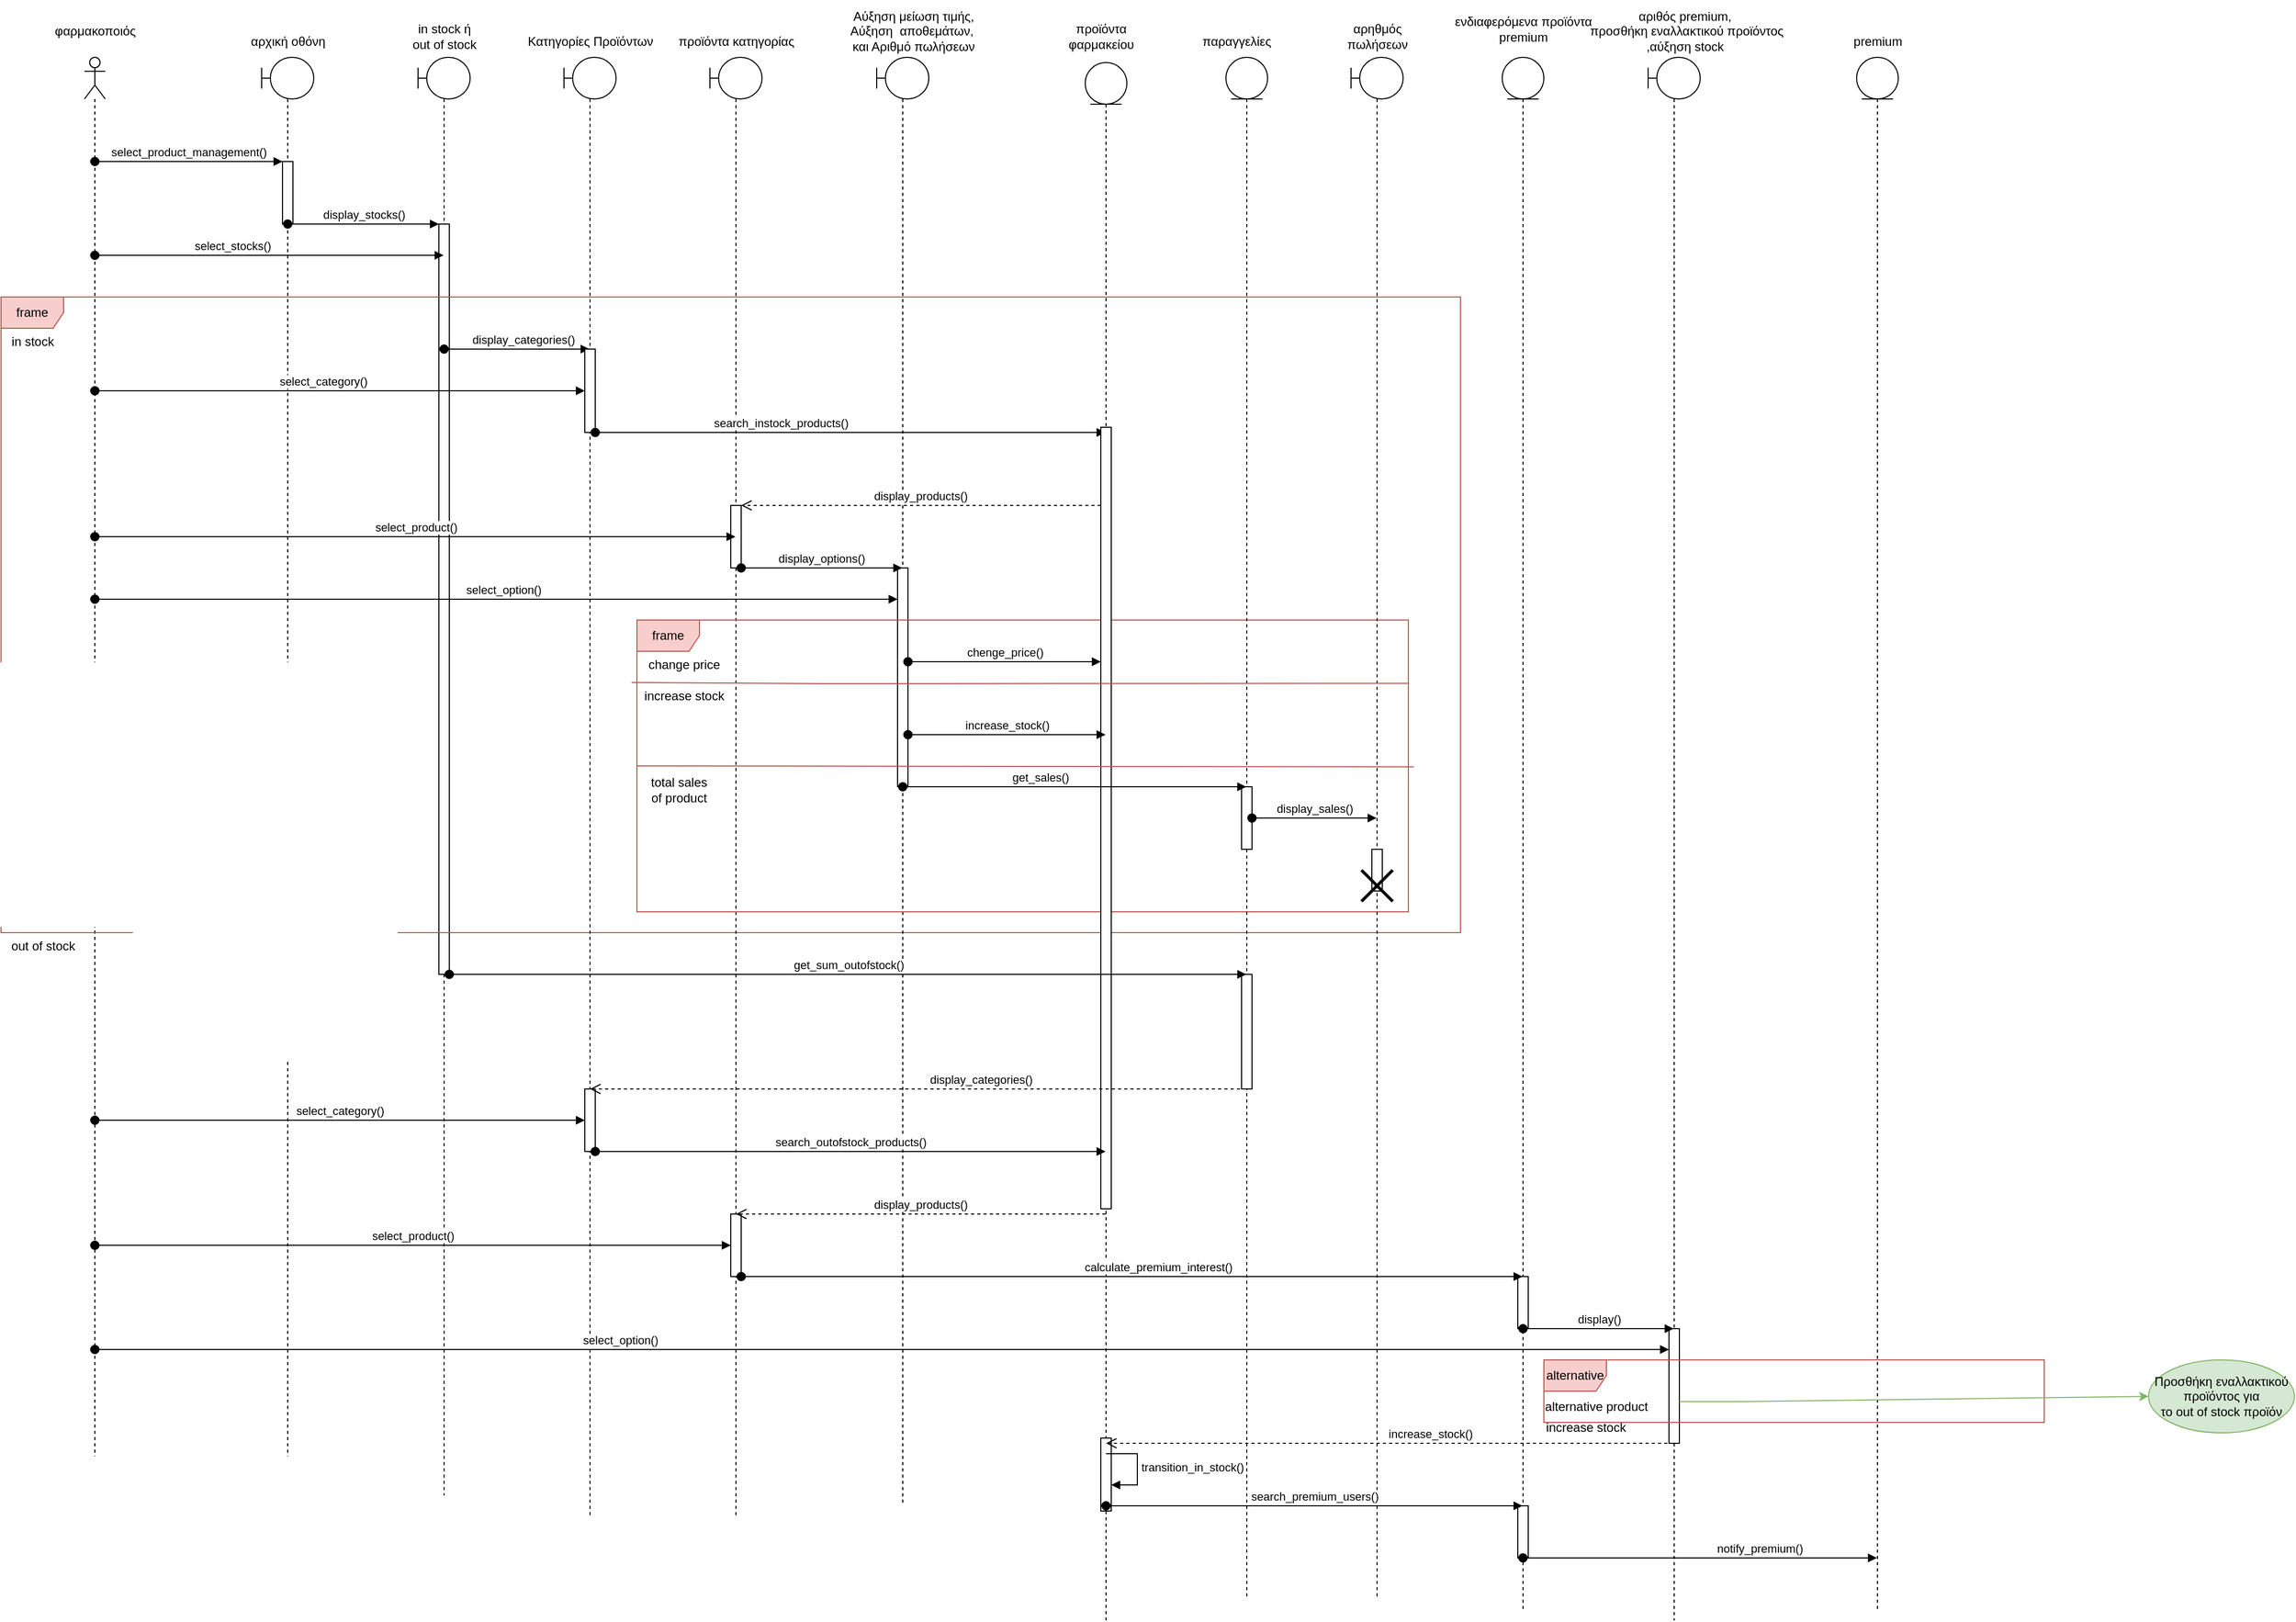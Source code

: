 <mxfile version="21.2.1" type="device">
  <diagram name="Page-1" id="7ZvuEQ80qFv35ahoECpq">
    <mxGraphModel dx="1371" dy="1713" grid="1" gridSize="10" guides="1" tooltips="1" connect="1" arrows="1" fold="1" page="1" pageScale="1" pageWidth="850" pageHeight="1100" math="0" shadow="0">
      <root>
        <mxCell id="0" />
        <mxCell id="1" parent="0" />
        <mxCell id="mjIF9ZXAO5rnZLR19kHG-1" value="" style="shape=umlLifeline;perimeter=lifelinePerimeter;whiteSpace=wrap;html=1;container=1;dropTarget=0;collapsible=0;recursiveResize=0;outlineConnect=0;portConstraint=eastwest;newEdgeStyle={&quot;edgeStyle&quot;:&quot;elbowEdgeStyle&quot;,&quot;elbow&quot;:&quot;vertical&quot;,&quot;curved&quot;:0,&quot;rounded&quot;:0};participant=umlActor;" parent="1" vertex="1">
          <mxGeometry x="60" y="40" width="20" height="1400" as="geometry" />
        </mxCell>
        <mxCell id="mjIF9ZXAO5rnZLR19kHG-2" value="" style="shape=umlLifeline;perimeter=lifelinePerimeter;whiteSpace=wrap;html=1;container=1;dropTarget=0;collapsible=0;recursiveResize=0;outlineConnect=0;portConstraint=eastwest;newEdgeStyle={&quot;edgeStyle&quot;:&quot;elbowEdgeStyle&quot;,&quot;elbow&quot;:&quot;vertical&quot;,&quot;curved&quot;:0,&quot;rounded&quot;:0};participant=umlBoundary;" parent="1" vertex="1">
          <mxGeometry x="230" y="40" width="50" height="1390" as="geometry" />
        </mxCell>
        <mxCell id="mjIF9ZXAO5rnZLR19kHG-5" value="" style="html=1;points=[];perimeter=orthogonalPerimeter;outlineConnect=0;targetShapes=umlLifeline;portConstraint=eastwest;newEdgeStyle={&quot;edgeStyle&quot;:&quot;elbowEdgeStyle&quot;,&quot;elbow&quot;:&quot;vertical&quot;,&quot;curved&quot;:0,&quot;rounded&quot;:0};" parent="mjIF9ZXAO5rnZLR19kHG-2" vertex="1">
          <mxGeometry x="20" y="100" width="10" height="60" as="geometry" />
        </mxCell>
        <mxCell id="mjIF9ZXAO5rnZLR19kHG-3" value="φαρμακοποιός" style="text;html=1;align=center;verticalAlign=middle;resizable=0;points=[];autosize=1;strokeColor=none;fillColor=none;" parent="1" vertex="1">
          <mxGeometry x="20" width="100" height="30" as="geometry" />
        </mxCell>
        <mxCell id="mjIF9ZXAO5rnZLR19kHG-4" value="αρχική οθόνη" style="text;html=1;align=center;verticalAlign=middle;resizable=0;points=[];autosize=1;strokeColor=none;fillColor=none;" parent="1" vertex="1">
          <mxGeometry x="210" y="10" width="90" height="30" as="geometry" />
        </mxCell>
        <mxCell id="mjIF9ZXAO5rnZLR19kHG-6" value="select_product_management()" style="html=1;verticalAlign=bottom;startArrow=oval;endArrow=block;startSize=8;edgeStyle=elbowEdgeStyle;elbow=vertical;curved=0;rounded=0;" parent="1" source="mjIF9ZXAO5rnZLR19kHG-1" target="mjIF9ZXAO5rnZLR19kHG-5" edge="1">
          <mxGeometry relative="1" as="geometry">
            <mxPoint x="140" y="140" as="sourcePoint" />
            <Array as="points">
              <mxPoint x="110" y="140" />
            </Array>
          </mxGeometry>
        </mxCell>
        <mxCell id="mjIF9ZXAO5rnZLR19kHG-7" value="" style="shape=umlLifeline;perimeter=lifelinePerimeter;whiteSpace=wrap;html=1;container=1;dropTarget=0;collapsible=0;recursiveResize=0;outlineConnect=0;portConstraint=eastwest;newEdgeStyle={&quot;edgeStyle&quot;:&quot;elbowEdgeStyle&quot;,&quot;elbow&quot;:&quot;vertical&quot;,&quot;curved&quot;:0,&quot;rounded&quot;:0};participant=umlBoundary;" parent="1" vertex="1">
          <mxGeometry x="380" y="40" width="50" height="1380" as="geometry" />
        </mxCell>
        <mxCell id="mjIF9ZXAO5rnZLR19kHG-9" value="" style="html=1;points=[];perimeter=orthogonalPerimeter;outlineConnect=0;targetShapes=umlLifeline;portConstraint=eastwest;newEdgeStyle={&quot;edgeStyle&quot;:&quot;elbowEdgeStyle&quot;,&quot;elbow&quot;:&quot;vertical&quot;,&quot;curved&quot;:0,&quot;rounded&quot;:0};" parent="mjIF9ZXAO5rnZLR19kHG-7" vertex="1">
          <mxGeometry x="20" y="160" width="10" height="720" as="geometry" />
        </mxCell>
        <mxCell id="mjIF9ZXAO5rnZLR19kHG-8" value="in stock ή &lt;br&gt;out of stock" style="text;html=1;align=center;verticalAlign=middle;resizable=0;points=[];autosize=1;strokeColor=none;fillColor=none;" parent="1" vertex="1">
          <mxGeometry x="365" width="80" height="40" as="geometry" />
        </mxCell>
        <mxCell id="mjIF9ZXAO5rnZLR19kHG-10" value="display_stocks()" style="html=1;verticalAlign=bottom;startArrow=oval;endArrow=block;startSize=8;edgeStyle=elbowEdgeStyle;elbow=vertical;curved=0;rounded=0;" parent="1" source="mjIF9ZXAO5rnZLR19kHG-2" target="mjIF9ZXAO5rnZLR19kHG-9" edge="1">
          <mxGeometry relative="1" as="geometry">
            <mxPoint x="340" y="200" as="sourcePoint" />
            <Array as="points">
              <mxPoint x="290" y="200" />
            </Array>
          </mxGeometry>
        </mxCell>
        <mxCell id="mjIF9ZXAO5rnZLR19kHG-11" value="frame" style="shape=umlFrame;whiteSpace=wrap;html=1;pointerEvents=0;fillColor=#f8cecc;strokeColor=#b85450;" parent="1" vertex="1">
          <mxGeometry x="-20" y="270" width="1400" height="610" as="geometry" />
        </mxCell>
        <mxCell id="mjIF9ZXAO5rnZLR19kHG-12" value="select_stocks()" style="html=1;verticalAlign=bottom;startArrow=oval;startFill=1;endArrow=block;startSize=8;edgeStyle=elbowEdgeStyle;elbow=vertical;curved=0;rounded=0;" parent="1" source="mjIF9ZXAO5rnZLR19kHG-1" target="mjIF9ZXAO5rnZLR19kHG-7" edge="1">
          <mxGeometry x="-0.221" width="60" relative="1" as="geometry">
            <mxPoint x="170" y="230" as="sourcePoint" />
            <mxPoint x="230" y="230" as="targetPoint" />
            <Array as="points">
              <mxPoint x="190" y="230" />
            </Array>
            <mxPoint x="1" as="offset" />
          </mxGeometry>
        </mxCell>
        <mxCell id="mjIF9ZXAO5rnZLR19kHG-13" value="in stock" style="text;html=1;align=center;verticalAlign=middle;resizable=0;points=[];autosize=1;strokeColor=none;fillColor=none;" parent="1" vertex="1">
          <mxGeometry x="-20" y="298" width="60" height="30" as="geometry" />
        </mxCell>
        <mxCell id="mjIF9ZXAO5rnZLR19kHG-16" value="display_categories()" style="html=1;verticalAlign=bottom;startArrow=oval;endArrow=block;startSize=8;edgeStyle=elbowEdgeStyle;elbow=vertical;curved=0;rounded=0;" parent="1" source="mjIF9ZXAO5rnZLR19kHG-7" target="mjIF9ZXAO5rnZLR19kHG-22" edge="1">
          <mxGeometry x="0.075" relative="1" as="geometry">
            <mxPoint x="480" y="320" as="sourcePoint" />
            <mxPoint x="530" y="320" as="targetPoint" />
            <Array as="points">
              <mxPoint x="440" y="320" />
            </Array>
            <mxPoint x="1" as="offset" />
          </mxGeometry>
        </mxCell>
        <mxCell id="mjIF9ZXAO5rnZLR19kHG-18" value="select_category()" style="html=1;verticalAlign=bottom;startArrow=oval;startFill=1;endArrow=block;startSize=8;edgeStyle=elbowEdgeStyle;elbow=vertical;curved=0;rounded=0;" parent="1" source="mjIF9ZXAO5rnZLR19kHG-1" target="mjIF9ZXAO5rnZLR19kHG-23" edge="1">
          <mxGeometry x="-0.073" width="60" relative="1" as="geometry">
            <mxPoint x="225" y="369.5" as="sourcePoint" />
            <mxPoint x="530" y="360" as="targetPoint" />
            <Array as="points">
              <mxPoint x="500" y="360" />
              <mxPoint x="520" y="360" />
            </Array>
            <mxPoint x="1" as="offset" />
          </mxGeometry>
        </mxCell>
        <mxCell id="mjIF9ZXAO5rnZLR19kHG-20" value="" style="shape=umlLifeline;perimeter=lifelinePerimeter;whiteSpace=wrap;html=1;container=1;dropTarget=0;collapsible=0;recursiveResize=0;outlineConnect=0;portConstraint=eastwest;newEdgeStyle={&quot;edgeStyle&quot;:&quot;elbowEdgeStyle&quot;,&quot;elbow&quot;:&quot;vertical&quot;,&quot;curved&quot;:0,&quot;rounded&quot;:0};participant=umlBoundary;" parent="1" vertex="1">
          <mxGeometry x="660" y="40" width="50" height="1400" as="geometry" />
        </mxCell>
        <mxCell id="mjIF9ZXAO5rnZLR19kHG-29" value="" style="html=1;points=[];perimeter=orthogonalPerimeter;outlineConnect=0;targetShapes=umlLifeline;portConstraint=eastwest;newEdgeStyle={&quot;edgeStyle&quot;:&quot;elbowEdgeStyle&quot;,&quot;elbow&quot;:&quot;vertical&quot;,&quot;curved&quot;:0,&quot;rounded&quot;:0};" parent="mjIF9ZXAO5rnZLR19kHG-20" vertex="1">
          <mxGeometry x="20" y="430" width="10" height="60" as="geometry" />
        </mxCell>
        <mxCell id="mjIF9ZXAO5rnZLR19kHG-71" value="" style="html=1;points=[];perimeter=orthogonalPerimeter;outlineConnect=0;targetShapes=umlLifeline;portConstraint=eastwest;newEdgeStyle={&quot;edgeStyle&quot;:&quot;elbowEdgeStyle&quot;,&quot;elbow&quot;:&quot;vertical&quot;,&quot;curved&quot;:0,&quot;rounded&quot;:0};" parent="mjIF9ZXAO5rnZLR19kHG-20" vertex="1">
          <mxGeometry x="20" y="1110" width="10" height="60" as="geometry" />
        </mxCell>
        <mxCell id="mjIF9ZXAO5rnZLR19kHG-22" value="" style="shape=umlLifeline;perimeter=lifelinePerimeter;whiteSpace=wrap;html=1;container=1;dropTarget=0;collapsible=0;recursiveResize=0;outlineConnect=0;portConstraint=eastwest;newEdgeStyle={&quot;edgeStyle&quot;:&quot;elbowEdgeStyle&quot;,&quot;elbow&quot;:&quot;vertical&quot;,&quot;curved&quot;:0,&quot;rounded&quot;:0};participant=umlBoundary;" parent="1" vertex="1">
          <mxGeometry x="520" y="40" width="50" height="1400" as="geometry" />
        </mxCell>
        <mxCell id="mjIF9ZXAO5rnZLR19kHG-23" value="" style="html=1;points=[];perimeter=orthogonalPerimeter;outlineConnect=0;targetShapes=umlLifeline;portConstraint=eastwest;newEdgeStyle={&quot;edgeStyle&quot;:&quot;elbowEdgeStyle&quot;,&quot;elbow&quot;:&quot;vertical&quot;,&quot;curved&quot;:0,&quot;rounded&quot;:0};" parent="mjIF9ZXAO5rnZLR19kHG-22" vertex="1">
          <mxGeometry x="20" y="280" width="10" height="80" as="geometry" />
        </mxCell>
        <mxCell id="mjIF9ZXAO5rnZLR19kHG-63" value="" style="html=1;points=[];perimeter=orthogonalPerimeter;outlineConnect=0;targetShapes=umlLifeline;portConstraint=eastwest;newEdgeStyle={&quot;edgeStyle&quot;:&quot;elbowEdgeStyle&quot;,&quot;elbow&quot;:&quot;vertical&quot;,&quot;curved&quot;:0,&quot;rounded&quot;:0};" parent="mjIF9ZXAO5rnZLR19kHG-22" vertex="1">
          <mxGeometry x="20" y="990" width="10" height="60" as="geometry" />
        </mxCell>
        <mxCell id="mjIF9ZXAO5rnZLR19kHG-24" value="Κατηγορίες Προϊόντων" style="text;html=1;align=center;verticalAlign=middle;resizable=0;points=[];autosize=1;strokeColor=none;fillColor=none;" parent="1" vertex="1">
          <mxGeometry x="475" y="10" width="140" height="30" as="geometry" />
        </mxCell>
        <mxCell id="mjIF9ZXAO5rnZLR19kHG-26" value="search_instock_products()" style="html=1;verticalAlign=bottom;startArrow=oval;startFill=1;endArrow=block;startSize=8;edgeStyle=elbowEdgeStyle;elbow=vertical;curved=0;rounded=0;" parent="1" source="mjIF9ZXAO5rnZLR19kHG-23" target="mjIF9ZXAO5rnZLR19kHG-38" edge="1">
          <mxGeometry x="-0.275" width="60" relative="1" as="geometry">
            <mxPoint x="590" y="400" as="sourcePoint" />
            <mxPoint x="650" y="400" as="targetPoint" />
            <Array as="points">
              <mxPoint x="660" y="400" />
            </Array>
            <mxPoint as="offset" />
          </mxGeometry>
        </mxCell>
        <mxCell id="mjIF9ZXAO5rnZLR19kHG-30" value="select_product()" style="html=1;verticalAlign=bottom;startArrow=oval;startFill=1;endArrow=block;startSize=8;edgeStyle=elbowEdgeStyle;elbow=vertical;curved=0;rounded=0;" parent="1" source="mjIF9ZXAO5rnZLR19kHG-1" target="mjIF9ZXAO5rnZLR19kHG-20" edge="1">
          <mxGeometry width="60" relative="1" as="geometry">
            <mxPoint x="630" y="510" as="sourcePoint" />
            <mxPoint x="690" y="510" as="targetPoint" />
            <Array as="points">
              <mxPoint x="550" y="500" />
              <mxPoint x="520" y="490" />
              <mxPoint x="180" y="430" />
            </Array>
          </mxGeometry>
        </mxCell>
        <mxCell id="mjIF9ZXAO5rnZLR19kHG-31" value="προϊόντα κατηγορίας" style="text;html=1;align=center;verticalAlign=middle;resizable=0;points=[];autosize=1;strokeColor=none;fillColor=none;" parent="1" vertex="1">
          <mxGeometry x="620" y="10" width="130" height="30" as="geometry" />
        </mxCell>
        <mxCell id="mjIF9ZXAO5rnZLR19kHG-32" value="" style="shape=umlLifeline;perimeter=lifelinePerimeter;whiteSpace=wrap;html=1;container=1;dropTarget=0;collapsible=0;recursiveResize=0;outlineConnect=0;portConstraint=eastwest;newEdgeStyle={&quot;edgeStyle&quot;:&quot;elbowEdgeStyle&quot;,&quot;elbow&quot;:&quot;vertical&quot;,&quot;curved&quot;:0,&quot;rounded&quot;:0};participant=umlBoundary;" parent="1" vertex="1">
          <mxGeometry x="820" y="40" width="50" height="1390" as="geometry" />
        </mxCell>
        <mxCell id="mjIF9ZXAO5rnZLR19kHG-35" value="" style="html=1;points=[];perimeter=orthogonalPerimeter;outlineConnect=0;targetShapes=umlLifeline;portConstraint=eastwest;newEdgeStyle={&quot;edgeStyle&quot;:&quot;elbowEdgeStyle&quot;,&quot;elbow&quot;:&quot;vertical&quot;,&quot;curved&quot;:0,&quot;rounded&quot;:0};" parent="mjIF9ZXAO5rnZLR19kHG-32" vertex="1">
          <mxGeometry x="20" y="490" width="10" height="210" as="geometry" />
        </mxCell>
        <mxCell id="mjIF9ZXAO5rnZLR19kHG-33" value="Αύξηση μείωση τιμής,&lt;br&gt;&amp;nbsp;Αύξηση&amp;nbsp; αποθεμάτων,&amp;nbsp;&lt;span style=&quot;border-color: var(--border-color);&quot; lang=&quot;EL&quot;&gt;&amp;nbsp;&lt;br&gt;και Αριθμό πωλήσεων&lt;/span&gt;" style="text;html=1;align=center;verticalAlign=middle;resizable=0;points=[];autosize=1;strokeColor=none;fillColor=none;" parent="1" vertex="1">
          <mxGeometry x="780" y="-15" width="150" height="60" as="geometry" />
        </mxCell>
        <mxCell id="mjIF9ZXAO5rnZLR19kHG-34" value="display_options()" style="html=1;verticalAlign=bottom;startArrow=oval;startFill=1;endArrow=block;startSize=8;edgeStyle=elbowEdgeStyle;elbow=vertical;curved=0;rounded=0;" parent="1" source="mjIF9ZXAO5rnZLR19kHG-29" target="mjIF9ZXAO5rnZLR19kHG-32" edge="1">
          <mxGeometry x="-0.004" width="60" relative="1" as="geometry">
            <mxPoint x="870" y="530" as="sourcePoint" />
            <mxPoint x="850" y="500" as="targetPoint" />
            <Array as="points">
              <mxPoint x="810" y="530" />
            </Array>
            <mxPoint as="offset" />
          </mxGeometry>
        </mxCell>
        <mxCell id="mjIF9ZXAO5rnZLR19kHG-36" value="select_option()" style="html=1;verticalAlign=bottom;startArrow=oval;startFill=1;endArrow=block;startSize=8;edgeStyle=elbowEdgeStyle;elbow=vertical;curved=0;rounded=0;" parent="1" source="mjIF9ZXAO5rnZLR19kHG-1" target="mjIF9ZXAO5rnZLR19kHG-35" edge="1">
          <mxGeometry x="0.014" width="60" relative="1" as="geometry">
            <mxPoint x="330" y="580" as="sourcePoint" />
            <mxPoint x="850" y="560" as="targetPoint" />
            <Array as="points">
              <mxPoint x="790" y="560" />
              <mxPoint x="830" y="570" />
              <mxPoint x="830" y="520" />
              <mxPoint x="890" y="560" />
            </Array>
            <mxPoint x="1" as="offset" />
          </mxGeometry>
        </mxCell>
        <mxCell id="mjIF9ZXAO5rnZLR19kHG-37" value="frame" style="shape=umlFrame;whiteSpace=wrap;html=1;pointerEvents=0;fillColor=#f8cecc;strokeColor=#b85450;" parent="1" vertex="1">
          <mxGeometry x="590" y="580" width="740" height="280" as="geometry" />
        </mxCell>
        <mxCell id="mjIF9ZXAO5rnZLR19kHG-38" value="" style="shape=umlLifeline;perimeter=lifelinePerimeter;whiteSpace=wrap;html=1;container=1;dropTarget=0;collapsible=0;recursiveResize=0;outlineConnect=0;portConstraint=eastwest;newEdgeStyle={&quot;edgeStyle&quot;:&quot;elbowEdgeStyle&quot;,&quot;elbow&quot;:&quot;vertical&quot;,&quot;curved&quot;:0,&quot;rounded&quot;:0};participant=umlEntity;" parent="1" vertex="1">
          <mxGeometry x="1020" y="45" width="40" height="1495" as="geometry" />
        </mxCell>
        <mxCell id="mjIF9ZXAO5rnZLR19kHG-65" value="" style="html=1;points=[];perimeter=orthogonalPerimeter;outlineConnect=0;targetShapes=umlLifeline;portConstraint=eastwest;newEdgeStyle={&quot;edgeStyle&quot;:&quot;elbowEdgeStyle&quot;,&quot;elbow&quot;:&quot;vertical&quot;,&quot;curved&quot;:0,&quot;rounded&quot;:0};" parent="mjIF9ZXAO5rnZLR19kHG-38" vertex="1">
          <mxGeometry x="15" y="350" width="10" height="750" as="geometry" />
        </mxCell>
        <mxCell id="mjIF9ZXAO5rnZLR19kHG-84" value="" style="html=1;points=[];perimeter=orthogonalPerimeter;outlineConnect=0;targetShapes=umlLifeline;portConstraint=eastwest;newEdgeStyle={&quot;edgeStyle&quot;:&quot;elbowEdgeStyle&quot;,&quot;elbow&quot;:&quot;vertical&quot;,&quot;curved&quot;:0,&quot;rounded&quot;:0};" parent="mjIF9ZXAO5rnZLR19kHG-38" vertex="1">
          <mxGeometry x="15" y="1320" width="10" height="70" as="geometry" />
        </mxCell>
        <mxCell id="mjIF9ZXAO5rnZLR19kHG-39" value="προϊόντα&lt;br style=&quot;border-color: var(--border-color);&quot;&gt;&lt;span style=&quot;&quot;&gt;φαρμακείου&lt;/span&gt;" style="text;html=1;align=center;verticalAlign=middle;resizable=0;points=[];autosize=1;strokeColor=none;fillColor=none;" parent="1" vertex="1">
          <mxGeometry x="990" width="90" height="40" as="geometry" />
        </mxCell>
        <mxCell id="mjIF9ZXAO5rnZLR19kHG-40" value="chenge_price()" style="html=1;verticalAlign=bottom;startArrow=oval;startFill=1;endArrow=block;startSize=8;edgeStyle=elbowEdgeStyle;elbow=vertical;curved=0;rounded=0;" parent="1" source="mjIF9ZXAO5rnZLR19kHG-35" edge="1">
          <mxGeometry width="60" relative="1" as="geometry">
            <mxPoint x="1020" y="610" as="sourcePoint" />
            <mxPoint x="1035" y="620" as="targetPoint" />
            <Array as="points">
              <mxPoint x="990" y="620" />
              <mxPoint x="1090" y="610" />
            </Array>
          </mxGeometry>
        </mxCell>
        <mxCell id="mjIF9ZXAO5rnZLR19kHG-42" value="increase_stock()" style="html=1;verticalAlign=bottom;startArrow=oval;startFill=1;endArrow=block;startSize=8;edgeStyle=elbowEdgeStyle;elbow=vertical;curved=0;rounded=0;" parent="1" source="mjIF9ZXAO5rnZLR19kHG-35" target="mjIF9ZXAO5rnZLR19kHG-38" edge="1">
          <mxGeometry width="60" relative="1" as="geometry">
            <mxPoint x="1000" y="670" as="sourcePoint" />
            <mxPoint x="1060" y="670" as="targetPoint" />
            <Array as="points">
              <mxPoint x="1010" y="690" />
              <mxPoint x="1080" y="690" />
              <mxPoint x="1040" y="700" />
              <mxPoint x="1090" y="660" />
            </Array>
          </mxGeometry>
        </mxCell>
        <mxCell id="mjIF9ZXAO5rnZLR19kHG-43" value="" style="shape=umlLifeline;perimeter=lifelinePerimeter;whiteSpace=wrap;html=1;container=1;dropTarget=0;collapsible=0;recursiveResize=0;outlineConnect=0;portConstraint=eastwest;newEdgeStyle={&quot;edgeStyle&quot;:&quot;elbowEdgeStyle&quot;,&quot;elbow&quot;:&quot;vertical&quot;,&quot;curved&quot;:0,&quot;rounded&quot;:0};participant=umlEntity;" parent="1" vertex="1">
          <mxGeometry x="1155" y="40" width="40" height="1480" as="geometry" />
        </mxCell>
        <mxCell id="mjIF9ZXAO5rnZLR19kHG-46" value="" style="html=1;points=[];perimeter=orthogonalPerimeter;outlineConnect=0;targetShapes=umlLifeline;portConstraint=eastwest;newEdgeStyle={&quot;edgeStyle&quot;:&quot;elbowEdgeStyle&quot;,&quot;elbow&quot;:&quot;vertical&quot;,&quot;curved&quot;:0,&quot;rounded&quot;:0};" parent="mjIF9ZXAO5rnZLR19kHG-43" vertex="1">
          <mxGeometry x="15" y="700" width="10" height="60" as="geometry" />
        </mxCell>
        <mxCell id="mjIF9ZXAO5rnZLR19kHG-68" value="" style="html=1;points=[];perimeter=orthogonalPerimeter;outlineConnect=0;targetShapes=umlLifeline;portConstraint=eastwest;newEdgeStyle={&quot;edgeStyle&quot;:&quot;elbowEdgeStyle&quot;,&quot;elbow&quot;:&quot;vertical&quot;,&quot;curved&quot;:0,&quot;rounded&quot;:0};" parent="mjIF9ZXAO5rnZLR19kHG-43" vertex="1">
          <mxGeometry x="15" y="880" width="10" height="110" as="geometry" />
        </mxCell>
        <mxCell id="mjIF9ZXAO5rnZLR19kHG-44" value="παραγγελίες" style="text;html=1;align=center;verticalAlign=middle;resizable=0;points=[];autosize=1;strokeColor=none;fillColor=none;" parent="1" vertex="1">
          <mxGeometry x="1120" y="10" width="90" height="30" as="geometry" />
        </mxCell>
        <mxCell id="mjIF9ZXAO5rnZLR19kHG-45" value="get_sales()" style="html=1;verticalAlign=bottom;startArrow=oval;startFill=1;endArrow=block;startSize=8;edgeStyle=elbowEdgeStyle;elbow=vertical;curved=0;rounded=0;" parent="1" source="mjIF9ZXAO5rnZLR19kHG-32" target="mjIF9ZXAO5rnZLR19kHG-43" edge="1">
          <mxGeometry x="-0.204" width="60" relative="1" as="geometry">
            <mxPoint x="1000" y="740" as="sourcePoint" />
            <mxPoint x="1060" y="740" as="targetPoint" />
            <Array as="points">
              <mxPoint x="1140" y="740" />
            </Array>
            <mxPoint x="1" as="offset" />
          </mxGeometry>
        </mxCell>
        <mxCell id="mjIF9ZXAO5rnZLR19kHG-47" value="" style="shape=umlLifeline;perimeter=lifelinePerimeter;whiteSpace=wrap;html=1;container=1;dropTarget=0;collapsible=0;recursiveResize=0;outlineConnect=0;portConstraint=eastwest;newEdgeStyle={&quot;edgeStyle&quot;:&quot;elbowEdgeStyle&quot;,&quot;elbow&quot;:&quot;vertical&quot;,&quot;curved&quot;:0,&quot;rounded&quot;:0};participant=umlBoundary;" parent="1" vertex="1">
          <mxGeometry x="1275" y="40" width="50" height="1480" as="geometry" />
        </mxCell>
        <mxCell id="mjIF9ZXAO5rnZLR19kHG-50" value="" style="html=1;points=[];perimeter=orthogonalPerimeter;outlineConnect=0;targetShapes=umlLifeline;portConstraint=eastwest;newEdgeStyle={&quot;edgeStyle&quot;:&quot;elbowEdgeStyle&quot;,&quot;elbow&quot;:&quot;vertical&quot;,&quot;curved&quot;:0,&quot;rounded&quot;:0};" parent="mjIF9ZXAO5rnZLR19kHG-47" vertex="1">
          <mxGeometry x="20" y="760" width="10" height="40" as="geometry" />
        </mxCell>
        <mxCell id="mjIF9ZXAO5rnZLR19kHG-51" value="" style="shape=umlDestroy;whiteSpace=wrap;html=1;strokeWidth=3;targetShapes=umlLifeline;" parent="mjIF9ZXAO5rnZLR19kHG-47" vertex="1">
          <mxGeometry x="10" y="780" width="30" height="30" as="geometry" />
        </mxCell>
        <mxCell id="mjIF9ZXAO5rnZLR19kHG-48" value="αρηθμός &lt;br&gt;πωλήσεων" style="text;html=1;align=center;verticalAlign=middle;resizable=0;points=[];autosize=1;strokeColor=none;fillColor=none;" parent="1" vertex="1">
          <mxGeometry x="1260" width="80" height="40" as="geometry" />
        </mxCell>
        <mxCell id="mjIF9ZXAO5rnZLR19kHG-49" value="display_sales()" style="html=1;verticalAlign=bottom;startArrow=oval;startFill=1;endArrow=block;startSize=8;edgeStyle=elbowEdgeStyle;elbow=vertical;curved=0;rounded=0;" parent="1" source="mjIF9ZXAO5rnZLR19kHG-46" target="mjIF9ZXAO5rnZLR19kHG-47" edge="1">
          <mxGeometry width="60" relative="1" as="geometry">
            <mxPoint x="1260" y="800" as="sourcePoint" />
            <mxPoint x="1320" y="800" as="targetPoint" />
            <Array as="points">
              <mxPoint x="1300" y="800" />
            </Array>
          </mxGeometry>
        </mxCell>
        <mxCell id="mjIF9ZXAO5rnZLR19kHG-52" value="" style="endArrow=none;html=1;rounded=0;entryX=1.001;entryY=0.217;entryDx=0;entryDy=0;entryPerimeter=0;fillColor=#f8cecc;strokeColor=#b85450;exitX=-0.007;exitY=0.214;exitDx=0;exitDy=0;exitPerimeter=0;" parent="1" source="mjIF9ZXAO5rnZLR19kHG-37" target="mjIF9ZXAO5rnZLR19kHG-37" edge="1">
          <mxGeometry width="50" height="50" relative="1" as="geometry">
            <mxPoint x="710" y="640" as="sourcePoint" />
            <mxPoint x="1000" y="760" as="targetPoint" />
            <Array as="points">
              <mxPoint x="770" y="641" />
            </Array>
          </mxGeometry>
        </mxCell>
        <mxCell id="mjIF9ZXAO5rnZLR19kHG-53" value="" style="endArrow=none;html=1;rounded=0;exitX=0;exitY=0.5;exitDx=0;exitDy=0;exitPerimeter=0;entryX=1.007;entryY=0.503;entryDx=0;entryDy=0;entryPerimeter=0;fillColor=#f8cecc;strokeColor=#b85450;" parent="1" source="mjIF9ZXAO5rnZLR19kHG-37" target="mjIF9ZXAO5rnZLR19kHG-37" edge="1">
          <mxGeometry width="50" height="50" relative="1" as="geometry">
            <mxPoint x="850" y="810" as="sourcePoint" />
            <mxPoint x="900" y="760" as="targetPoint" />
          </mxGeometry>
        </mxCell>
        <mxCell id="mjIF9ZXAO5rnZLR19kHG-54" value="change price" style="text;html=1;align=center;verticalAlign=middle;resizable=0;points=[];autosize=1;strokeColor=none;fillColor=none;" parent="1" vertex="1">
          <mxGeometry x="590" y="608" width="90" height="30" as="geometry" />
        </mxCell>
        <mxCell id="mjIF9ZXAO5rnZLR19kHG-55" value="increase stock" style="text;html=1;align=center;verticalAlign=middle;resizable=0;points=[];autosize=1;strokeColor=none;fillColor=none;" parent="1" vertex="1">
          <mxGeometry x="585" y="638" width="100" height="30" as="geometry" />
        </mxCell>
        <mxCell id="mjIF9ZXAO5rnZLR19kHG-56" value="total sales&lt;br&gt;of product" style="text;html=1;align=center;verticalAlign=middle;resizable=0;points=[];autosize=1;strokeColor=none;fillColor=none;" parent="1" vertex="1">
          <mxGeometry x="590" y="723" width="80" height="40" as="geometry" />
        </mxCell>
        <mxCell id="mjIF9ZXAO5rnZLR19kHG-57" value="get_sum_outofstock()" style="html=1;verticalAlign=bottom;startArrow=oval;startFill=1;endArrow=block;startSize=8;edgeStyle=elbowEdgeStyle;elbow=vertical;curved=0;rounded=0;" parent="1" source="mjIF9ZXAO5rnZLR19kHG-9" target="mjIF9ZXAO5rnZLR19kHG-43" edge="1">
          <mxGeometry width="60" relative="1" as="geometry">
            <mxPoint x="610" y="920" as="sourcePoint" />
            <mxPoint x="670" y="920" as="targetPoint" />
            <Array as="points">
              <mxPoint x="490" y="920" />
              <mxPoint x="1070" y="900" />
              <mxPoint x="1100" y="1020" />
              <mxPoint x="1130" y="640" />
            </Array>
          </mxGeometry>
        </mxCell>
        <mxCell id="mjIF9ZXAO5rnZLR19kHG-60" value="out of stock" style="text;html=1;align=center;verticalAlign=middle;resizable=0;points=[];autosize=1;strokeColor=none;fillColor=none;" parent="1" vertex="1">
          <mxGeometry x="-20" y="878" width="80" height="30" as="geometry" />
        </mxCell>
        <mxCell id="mjIF9ZXAO5rnZLR19kHG-62" value="display_categories()" style="html=1;verticalAlign=bottom;endArrow=open;dashed=1;endSize=8;edgeStyle=elbowEdgeStyle;elbow=vertical;curved=0;rounded=0;" parent="1" source="mjIF9ZXAO5rnZLR19kHG-43" target="mjIF9ZXAO5rnZLR19kHG-22" edge="1">
          <mxGeometry x="-0.19" relative="1" as="geometry">
            <mxPoint x="1035" y="1030" as="sourcePoint" />
            <mxPoint x="880" y="1030" as="targetPoint" />
            <Array as="points">
              <mxPoint x="980" y="1030" />
              <mxPoint x="620" y="1020" />
            </Array>
            <mxPoint as="offset" />
          </mxGeometry>
        </mxCell>
        <mxCell id="mjIF9ZXAO5rnZLR19kHG-64" value="select_category()" style="html=1;verticalAlign=bottom;startArrow=oval;startFill=1;endArrow=block;startSize=8;edgeStyle=elbowEdgeStyle;elbow=vertical;curved=0;rounded=0;" parent="1" source="mjIF9ZXAO5rnZLR19kHG-1" target="mjIF9ZXAO5rnZLR19kHG-63" edge="1">
          <mxGeometry width="60" relative="1" as="geometry">
            <mxPoint x="140" y="1130" as="sourcePoint" />
            <mxPoint x="200" y="1130" as="targetPoint" />
          </mxGeometry>
        </mxCell>
        <mxCell id="mjIF9ZXAO5rnZLR19kHG-66" value="display_products()" style="html=1;verticalAlign=bottom;endArrow=open;dashed=1;endSize=8;edgeStyle=elbowEdgeStyle;elbow=vertical;curved=0;rounded=0;" parent="1" source="mjIF9ZXAO5rnZLR19kHG-65" target="mjIF9ZXAO5rnZLR19kHG-29" edge="1">
          <mxGeometry x="0.004" relative="1" as="geometry">
            <mxPoint x="980" y="450" as="sourcePoint" />
            <mxPoint x="900" y="450" as="targetPoint" />
            <Array as="points">
              <mxPoint x="983" y="470" />
            </Array>
            <mxPoint as="offset" />
          </mxGeometry>
        </mxCell>
        <mxCell id="mjIF9ZXAO5rnZLR19kHG-69" value="search_outofstock_products()" style="html=1;verticalAlign=bottom;startArrow=oval;startFill=1;endArrow=block;startSize=8;edgeStyle=elbowEdgeStyle;elbow=vertical;curved=0;rounded=0;" parent="1" source="mjIF9ZXAO5rnZLR19kHG-63" target="mjIF9ZXAO5rnZLR19kHG-38" edge="1">
          <mxGeometry width="60" relative="1" as="geometry">
            <mxPoint x="720" y="1090" as="sourcePoint" />
            <mxPoint x="780" y="1090" as="targetPoint" />
            <Array as="points">
              <mxPoint x="900" y="1090" />
            </Array>
          </mxGeometry>
        </mxCell>
        <mxCell id="mjIF9ZXAO5rnZLR19kHG-70" value="display_products()" style="html=1;verticalAlign=bottom;endArrow=open;dashed=1;endSize=8;edgeStyle=elbowEdgeStyle;elbow=vertical;curved=0;rounded=0;" parent="1" source="mjIF9ZXAO5rnZLR19kHG-38" target="mjIF9ZXAO5rnZLR19kHG-20" edge="1">
          <mxGeometry relative="1" as="geometry">
            <mxPoint x="970" y="1140" as="sourcePoint" />
            <mxPoint x="890" y="1140" as="targetPoint" />
            <Array as="points">
              <mxPoint x="1000" y="1150" />
              <mxPoint x="1020" y="1150" />
              <mxPoint x="820" y="1140" />
            </Array>
          </mxGeometry>
        </mxCell>
        <mxCell id="mjIF9ZXAO5rnZLR19kHG-72" value="select_product()" style="html=1;verticalAlign=bottom;startArrow=oval;startFill=1;endArrow=block;startSize=8;edgeStyle=elbowEdgeStyle;elbow=vertical;curved=0;rounded=0;" parent="1" source="mjIF9ZXAO5rnZLR19kHG-1" target="mjIF9ZXAO5rnZLR19kHG-71" edge="1">
          <mxGeometry width="60" relative="1" as="geometry">
            <mxPoint x="190" y="1130" as="sourcePoint" />
            <mxPoint x="250" y="1130" as="targetPoint" />
          </mxGeometry>
        </mxCell>
        <mxCell id="mjIF9ZXAO5rnZLR19kHG-73" value="" style="shape=umlLifeline;perimeter=lifelinePerimeter;whiteSpace=wrap;html=1;container=1;dropTarget=0;collapsible=0;recursiveResize=0;outlineConnect=0;portConstraint=eastwest;newEdgeStyle={&quot;edgeStyle&quot;:&quot;elbowEdgeStyle&quot;,&quot;elbow&quot;:&quot;vertical&quot;,&quot;curved&quot;:0,&quot;rounded&quot;:0};participant=umlEntity;" parent="1" vertex="1">
          <mxGeometry x="1420" y="40" width="40" height="1490" as="geometry" />
        </mxCell>
        <mxCell id="mjIF9ZXAO5rnZLR19kHG-76" value="" style="html=1;points=[];perimeter=orthogonalPerimeter;outlineConnect=0;targetShapes=umlLifeline;portConstraint=eastwest;newEdgeStyle={&quot;edgeStyle&quot;:&quot;elbowEdgeStyle&quot;,&quot;elbow&quot;:&quot;vertical&quot;,&quot;curved&quot;:0,&quot;rounded&quot;:0};" parent="mjIF9ZXAO5rnZLR19kHG-73" vertex="1">
          <mxGeometry x="15" y="1170" width="10" height="50" as="geometry" />
        </mxCell>
        <mxCell id="mjIF9ZXAO5rnZLR19kHG-88" value="" style="html=1;points=[];perimeter=orthogonalPerimeter;outlineConnect=0;targetShapes=umlLifeline;portConstraint=eastwest;newEdgeStyle={&quot;edgeStyle&quot;:&quot;elbowEdgeStyle&quot;,&quot;elbow&quot;:&quot;vertical&quot;,&quot;curved&quot;:0,&quot;rounded&quot;:0};" parent="mjIF9ZXAO5rnZLR19kHG-73" vertex="1">
          <mxGeometry x="15" y="1390" width="10" height="50" as="geometry" />
        </mxCell>
        <mxCell id="mjIF9ZXAO5rnZLR19kHG-74" value="ενδιαφερόμενα προϊόντα &lt;br&gt;premium" style="text;html=1;align=center;verticalAlign=middle;resizable=0;points=[];autosize=1;strokeColor=none;fillColor=none;" parent="1" vertex="1">
          <mxGeometry x="1365" y="-7" width="150" height="40" as="geometry" />
        </mxCell>
        <mxCell id="mjIF9ZXAO5rnZLR19kHG-75" value="calculate_premium_interest()" style="html=1;verticalAlign=bottom;startArrow=oval;startFill=1;endArrow=block;startSize=8;edgeStyle=elbowEdgeStyle;elbow=vertical;curved=0;rounded=0;" parent="1" source="mjIF9ZXAO5rnZLR19kHG-71" target="mjIF9ZXAO5rnZLR19kHG-73" edge="1">
          <mxGeometry x="0.067" width="60" relative="1" as="geometry">
            <mxPoint x="900" y="1180" as="sourcePoint" />
            <mxPoint x="960" y="1180" as="targetPoint" />
            <Array as="points">
              <mxPoint x="1120" y="1210" />
            </Array>
            <mxPoint as="offset" />
          </mxGeometry>
        </mxCell>
        <mxCell id="mjIF9ZXAO5rnZLR19kHG-77" value="" style="shape=umlLifeline;perimeter=lifelinePerimeter;whiteSpace=wrap;html=1;container=1;dropTarget=0;collapsible=0;recursiveResize=0;outlineConnect=0;portConstraint=eastwest;newEdgeStyle={&quot;edgeStyle&quot;:&quot;elbowEdgeStyle&quot;,&quot;elbow&quot;:&quot;vertical&quot;,&quot;curved&quot;:0,&quot;rounded&quot;:0};participant=umlBoundary;" parent="1" vertex="1">
          <mxGeometry x="1560" y="40" width="50" height="1500" as="geometry" />
        </mxCell>
        <mxCell id="mjIF9ZXAO5rnZLR19kHG-81" value="" style="html=1;points=[];perimeter=orthogonalPerimeter;outlineConnect=0;targetShapes=umlLifeline;portConstraint=eastwest;newEdgeStyle={&quot;edgeStyle&quot;:&quot;elbowEdgeStyle&quot;,&quot;elbow&quot;:&quot;vertical&quot;,&quot;curved&quot;:0,&quot;rounded&quot;:0};" parent="mjIF9ZXAO5rnZLR19kHG-77" vertex="1">
          <mxGeometry x="20" y="1220" width="10" height="110" as="geometry" />
        </mxCell>
        <mxCell id="mjIF9ZXAO5rnZLR19kHG-79" value="αριθός premium,&lt;br&gt;&amp;nbsp;προσθήκη εναλλακτικού προϊόντος&lt;br&gt;,αύξηση stock" style="text;html=1;align=center;verticalAlign=middle;resizable=0;points=[];autosize=1;strokeColor=none;fillColor=none;" parent="1" vertex="1">
          <mxGeometry x="1490" y="-15" width="210" height="60" as="geometry" />
        </mxCell>
        <mxCell id="mjIF9ZXAO5rnZLR19kHG-80" value="display()" style="html=1;verticalAlign=bottom;startArrow=oval;startFill=1;endArrow=block;startSize=8;edgeStyle=elbowEdgeStyle;elbow=vertical;curved=0;rounded=0;" parent="1" target="mjIF9ZXAO5rnZLR19kHG-77" edge="1">
          <mxGeometry width="60" relative="1" as="geometry">
            <mxPoint x="1440" y="1260" as="sourcePoint" />
            <mxPoint x="1550" y="1260" as="targetPoint" />
            <Array as="points">
              <mxPoint x="1470" y="1260" />
              <mxPoint x="1550" y="1280" />
              <mxPoint x="1560" y="1260" />
              <mxPoint x="1560" y="1270" />
            </Array>
          </mxGeometry>
        </mxCell>
        <mxCell id="mjIF9ZXAO5rnZLR19kHG-82" value="select_option()" style="html=1;verticalAlign=bottom;startArrow=oval;startFill=1;endArrow=block;startSize=8;edgeStyle=elbowEdgeStyle;elbow=vertical;curved=0;rounded=0;" parent="1" source="mjIF9ZXAO5rnZLR19kHG-1" target="mjIF9ZXAO5rnZLR19kHG-81" edge="1">
          <mxGeometry x="-0.333" width="60" relative="1" as="geometry">
            <mxPoint x="1450" y="1310" as="sourcePoint" />
            <mxPoint x="1510" y="1310" as="targetPoint" />
            <mxPoint as="offset" />
            <Array as="points">
              <mxPoint x="640" y="1280" />
              <mxPoint x="1540" y="1290" />
            </Array>
          </mxGeometry>
        </mxCell>
        <mxCell id="mjIF9ZXAO5rnZLR19kHG-83" value="increase_stock()" style="html=1;verticalAlign=bottom;endArrow=open;dashed=1;endSize=8;edgeStyle=elbowEdgeStyle;elbow=vertical;curved=0;rounded=0;" parent="1" source="mjIF9ZXAO5rnZLR19kHG-77" target="mjIF9ZXAO5rnZLR19kHG-38" edge="1">
          <mxGeometry x="-0.139" relative="1" as="geometry">
            <mxPoint x="1380" y="1370" as="sourcePoint" />
            <mxPoint x="1300" y="1370" as="targetPoint" />
            <Array as="points">
              <mxPoint x="1230" y="1370" />
              <mxPoint x="1490" y="1340" />
              <mxPoint x="1100" y="1330" />
            </Array>
            <mxPoint x="1" as="offset" />
          </mxGeometry>
        </mxCell>
        <mxCell id="mjIF9ZXAO5rnZLR19kHG-86" value="transition_in_stock()" style="html=1;align=left;spacingLeft=2;endArrow=block;rounded=0;edgeStyle=orthogonalEdgeStyle;curved=0;rounded=0;" parent="1" edge="1">
          <mxGeometry relative="1" as="geometry">
            <mxPoint x="1040" y="1380" as="sourcePoint" />
            <Array as="points">
              <mxPoint x="1070" y="1410" />
            </Array>
            <mxPoint x="1045" y="1410" as="targetPoint" />
          </mxGeometry>
        </mxCell>
        <mxCell id="mjIF9ZXAO5rnZLR19kHG-87" value="search_premium_users()" style="html=1;verticalAlign=bottom;startArrow=oval;startFill=1;endArrow=block;startSize=8;edgeStyle=elbowEdgeStyle;elbow=vertical;curved=0;rounded=0;" parent="1" source="mjIF9ZXAO5rnZLR19kHG-38" target="mjIF9ZXAO5rnZLR19kHG-73" edge="1">
          <mxGeometry width="60" relative="1" as="geometry">
            <mxPoint x="1135" y="1430" as="sourcePoint" />
            <mxPoint x="1430" y="1430" as="targetPoint" />
            <Array as="points">
              <mxPoint x="1250" y="1430" />
              <mxPoint x="1530" y="1390" />
            </Array>
          </mxGeometry>
        </mxCell>
        <mxCell id="mjIF9ZXAO5rnZLR19kHG-89" value="" style="shape=umlLifeline;perimeter=lifelinePerimeter;whiteSpace=wrap;html=1;container=1;dropTarget=0;collapsible=0;recursiveResize=0;outlineConnect=0;portConstraint=eastwest;newEdgeStyle={&quot;edgeStyle&quot;:&quot;elbowEdgeStyle&quot;,&quot;elbow&quot;:&quot;vertical&quot;,&quot;curved&quot;:0,&quot;rounded&quot;:0};participant=umlEntity;" parent="1" vertex="1">
          <mxGeometry x="1760" y="40" width="40" height="1490" as="geometry" />
        </mxCell>
        <mxCell id="mjIF9ZXAO5rnZLR19kHG-91" value="premium" style="text;html=1;align=center;verticalAlign=middle;resizable=0;points=[];autosize=1;strokeColor=none;fillColor=none;" parent="1" vertex="1">
          <mxGeometry x="1745" y="10" width="70" height="30" as="geometry" />
        </mxCell>
        <mxCell id="mjIF9ZXAO5rnZLR19kHG-92" value="notify_premium()" style="html=1;verticalAlign=bottom;startArrow=oval;startFill=1;endArrow=block;startSize=8;edgeStyle=elbowEdgeStyle;elbow=vertical;curved=0;rounded=0;" parent="1" source="mjIF9ZXAO5rnZLR19kHG-73" target="mjIF9ZXAO5rnZLR19kHG-89" edge="1">
          <mxGeometry x="0.333" width="60" relative="1" as="geometry">
            <mxPoint x="1590" y="1480" as="sourcePoint" />
            <mxPoint x="1650" y="1480" as="targetPoint" />
            <Array as="points">
              <mxPoint x="1630" y="1480" />
            </Array>
            <mxPoint as="offset" />
          </mxGeometry>
        </mxCell>
        <mxCell id="5QEGqwwI6IggPLn_ekYq-3" value="alternative" style="shape=umlFrame;whiteSpace=wrap;html=1;pointerEvents=0;fillColor=#f8cecc;strokeColor=#b85450;" parent="1" vertex="1">
          <mxGeometry x="1460" y="1290" width="480" height="60" as="geometry" />
        </mxCell>
        <mxCell id="5QEGqwwI6IggPLn_ekYq-6" value="Προσθήκη εναλλακτικού προϊόντος για το&amp;nbsp;out&lt;span style=&quot;border-color: var(--border-color); line-height: 12.84px; font-family: Arial, sans-serif;&quot; lang=&quot;EN-US&quot;&gt;&amp;nbsp;&lt;/span&gt;&lt;span style=&quot;border-color: var(--border-color); line-height: 12.84px; font-family: Arial, sans-serif;&quot; lang=&quot;EN-US&quot;&gt;of&lt;/span&gt;&lt;span style=&quot;border-color: var(--border-color); line-height: 12.84px; font-family: Arial, sans-serif;&quot; lang=&quot;EN-US&quot;&gt;&amp;nbsp;&lt;/span&gt;&lt;span style=&quot;border-color: var(--border-color); line-height: 12.84px; font-family: Arial, sans-serif;&quot; lang=&quot;EN-US&quot;&gt;stock&lt;/span&gt;&lt;span style=&quot;border-color: var(--border-color); line-height: 12.84px; font-family: Arial, sans-serif;&quot;&gt;&amp;nbsp;προϊόν&lt;/span&gt;" style="ellipse;whiteSpace=wrap;html=1;fillColor=#d5e8d4;strokeColor=#82b366;" parent="1" vertex="1">
          <mxGeometry x="2040" y="1290" width="140" height="70" as="geometry" />
        </mxCell>
        <mxCell id="5QEGqwwI6IggPLn_ekYq-8" value="" style="endArrow=classic;html=1;rounded=0;entryX=0;entryY=0.5;entryDx=0;entryDy=0;fillColor=#d5e8d4;strokeColor=#82b366;" parent="1" source="mjIF9ZXAO5rnZLR19kHG-81" target="5QEGqwwI6IggPLn_ekYq-6" edge="1">
          <mxGeometry width="50" height="50" relative="1" as="geometry">
            <mxPoint x="1660" y="1400" as="sourcePoint" />
            <mxPoint x="1710" y="1350" as="targetPoint" />
            <Array as="points">
              <mxPoint x="1650" y="1330" />
            </Array>
          </mxGeometry>
        </mxCell>
        <mxCell id="5QEGqwwI6IggPLn_ekYq-9" value="alternative product" style="text;html=1;align=center;verticalAlign=middle;resizable=0;points=[];autosize=1;strokeColor=none;fillColor=none;" parent="1" vertex="1">
          <mxGeometry x="1450" y="1320" width="120" height="30" as="geometry" />
        </mxCell>
        <mxCell id="5QEGqwwI6IggPLn_ekYq-10" value="increase stock" style="text;html=1;align=center;verticalAlign=middle;resizable=0;points=[];autosize=1;strokeColor=none;fillColor=none;" parent="1" vertex="1">
          <mxGeometry x="1450" y="1340" width="100" height="30" as="geometry" />
        </mxCell>
      </root>
    </mxGraphModel>
  </diagram>
</mxfile>
